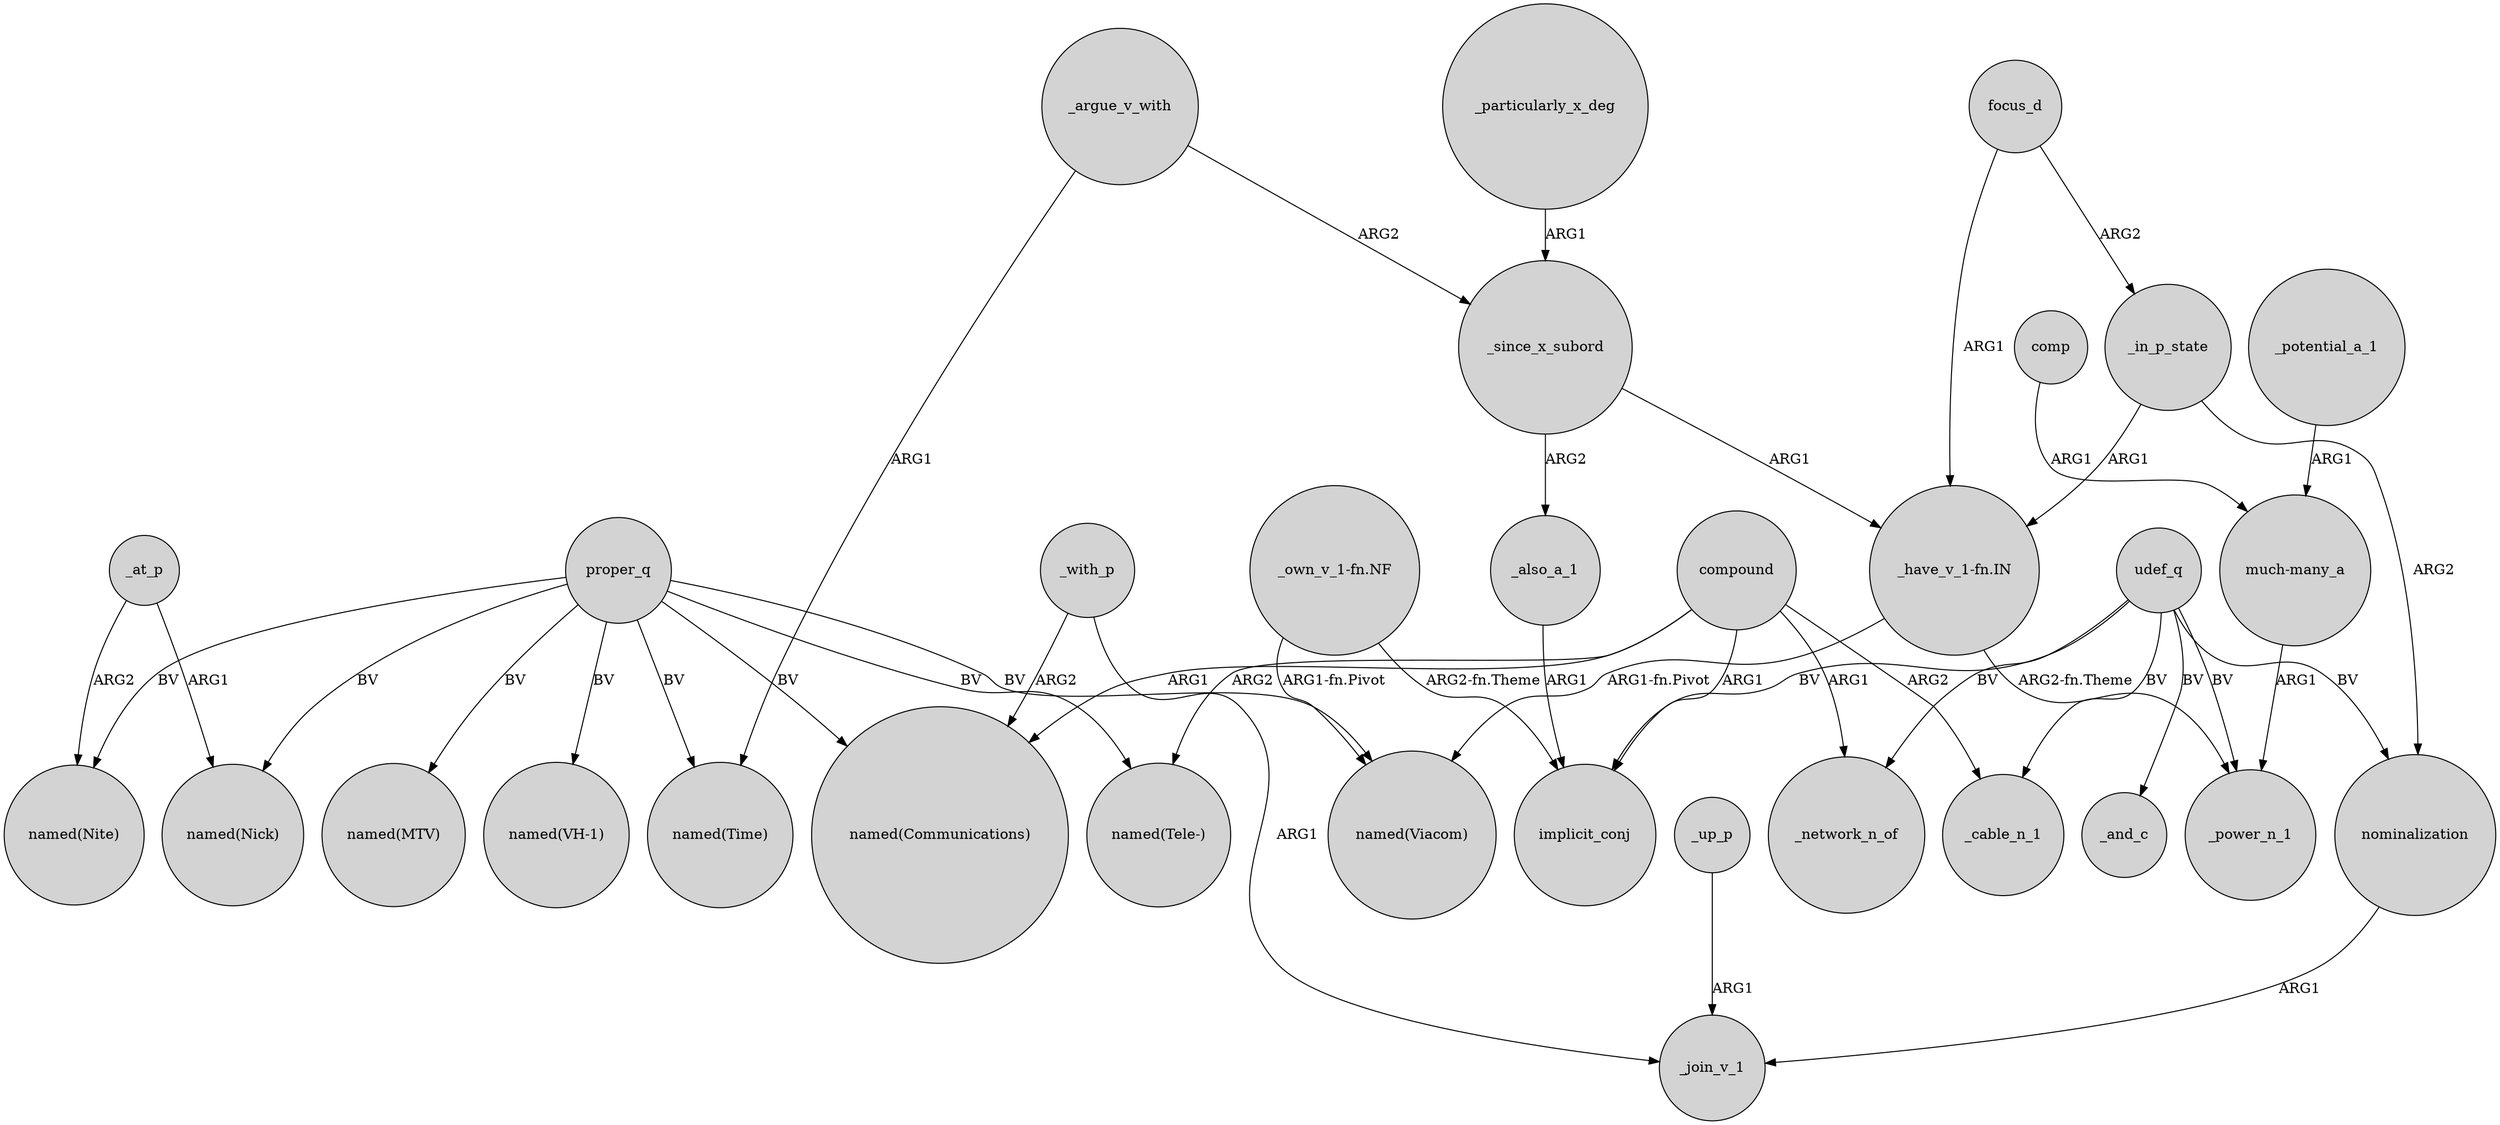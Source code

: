 digraph {
	node [shape=circle style=filled]
	focus_d -> "_have_v_1-fn.IN" [label=ARG1]
	proper_q -> "named(Nick)" [label=BV]
	proper_q -> "named(VH-1)" [label=BV]
	_argue_v_with -> _since_x_subord [label=ARG2]
	_at_p -> "named(Nite)" [label=ARG2]
	_since_x_subord -> "_have_v_1-fn.IN" [label=ARG1]
	_in_p_state -> "_have_v_1-fn.IN" [label=ARG1]
	proper_q -> "named(Communications)" [label=BV]
	focus_d -> _in_p_state [label=ARG2]
	"_own_v_1-fn.NF" -> "named(Viacom)" [label="ARG1-fn.Pivot"]
	_potential_a_1 -> "much-many_a" [label=ARG1]
	_argue_v_with -> "named(Time)" [label=ARG1]
	"_have_v_1-fn.IN" -> "named(Viacom)" [label="ARG1-fn.Pivot"]
	udef_q -> implicit_conj [label=BV]
	proper_q -> "named(Tele-)" [label=BV]
	compound -> "named(Communications)" [label=ARG1]
	"_have_v_1-fn.IN" -> _power_n_1 [label="ARG2-fn.Theme"]
	_at_p -> "named(Nick)" [label=ARG1]
	_with_p -> "named(Communications)" [label=ARG2]
	comp -> "much-many_a" [label=ARG1]
	proper_q -> "named(Nite)" [label=BV]
	_with_p -> _join_v_1 [label=ARG1]
	_particularly_x_deg -> _since_x_subord [label=ARG1]
	compound -> implicit_conj [label=ARG1]
	compound -> _cable_n_1 [label=ARG2]
	"much-many_a" -> _power_n_1 [label=ARG1]
	"_own_v_1-fn.NF" -> implicit_conj [label="ARG2-fn.Theme"]
	_in_p_state -> nominalization [label=ARG2]
	udef_q -> nominalization [label=BV]
	_up_p -> _join_v_1 [label=ARG1]
	_since_x_subord -> _also_a_1 [label=ARG2]
	udef_q -> _cable_n_1 [label=BV]
	proper_q -> "named(Time)" [label=BV]
	_also_a_1 -> implicit_conj [label=ARG1]
	proper_q -> "named(MTV)" [label=BV]
	nominalization -> _join_v_1 [label=ARG1]
	proper_q -> "named(Viacom)" [label=BV]
	compound -> "named(Tele-)" [label=ARG2]
	udef_q -> _power_n_1 [label=BV]
	compound -> _network_n_of [label=ARG1]
	udef_q -> _and_c [label=BV]
	udef_q -> _network_n_of [label=BV]
}
